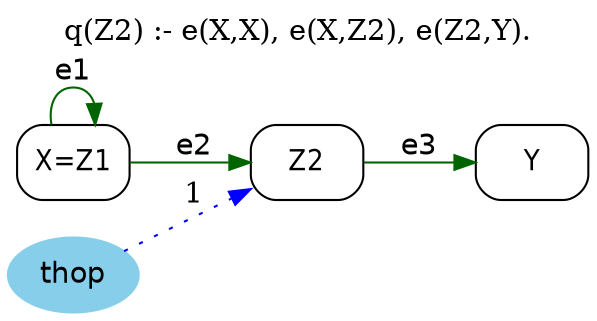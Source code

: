 digraph G {
	graph [bb="0,0,269.19,146",
		label="q(Z2) :- e(X,X), e(X,Z2), e(Z2,Y).",
		labelloc=t,
		lheight=0.21,
		lp="134.6,134.5",
		lwidth=2.69,
		rankdir=LR
	];
	node [label="\N"];
	X	 [fontname="Helvetica-Narrow",
		height=0.5,
		label="X=Z1",
		pos="28.597,72",
		shape=box,
		style=rounded,
		width=0.75];
	X -> X	 [color=darkgreen,
		fontname=helvetica,
		label=e1,
		lp="28.597,115.5",
		pos="e,38.367,90.153 18.828,90.153 17.325,99.539 20.582,108 28.597,108 33.482,108 36.599,104.86 37.949,100.28"];
	Z2	 [fontname="Helvetica-Narrow",
		height=0.5,
		pos="136.19,72",
		shape=box,
		style=rounded,
		width=0.75];
	X -> Z2	 [color=darkgreen,
		fontname=helvetica,
		label=e2,
		lp="83.195,79.5",
		pos="e,109.05,72 55.749,72 68.747,72 84.521,72 98.646,72"];
	Y	 [fontname="Helvetica-Narrow",
		height=0.5,
		pos="242.19,72",
		shape=box,
		style=rounded,
		width=0.75];
	Z2 -> Y	 [color=darkgreen,
		fontname=helvetica,
		label=e3,
		lp="189.19,79.5",
		pos="e,214.85,72 163.22,72 175.83,72 191.05,72 204.74,72"];
	thop	 [color=skyblue,
		fillcolor=skyblue,
		fontname=helvetica,
		height=0.5,
		pos="28.597,18",
		shape=oval,
		style="filled,rounded",
		width=0.79437];
	thop -> Z2	 [color=blue,
		constraint=false,
		label=1,
		lp="83.195,55.5",
		pos="e,109.1,58.4 51.153,29.32 65.268,36.404 83.773,45.691 99.916,53.793",
		style=dotted];
}
